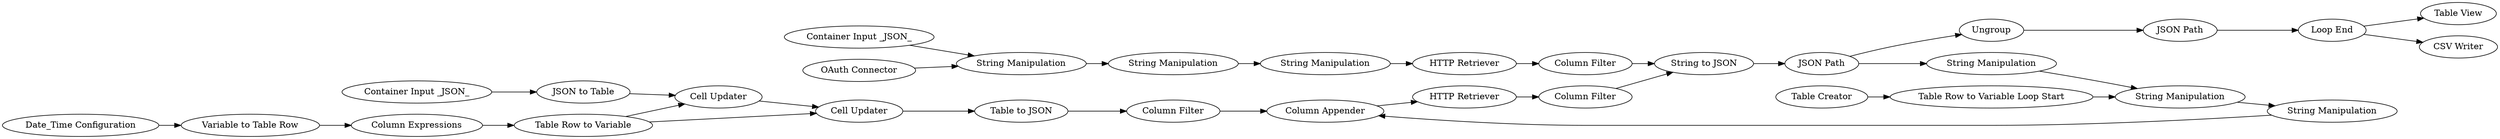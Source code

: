 digraph {
	56 -> 58
	12 -> 38
	23 -> 24
	20 -> 9
	54 -> 57
	57 -> 58
	38 -> 29
	52 -> 54
	30 -> 9
	22 -> 23
	18 -> 19
	38 -> 62
	10 -> 22
	17 -> 18
	58 -> 59
	11 -> 12
	61 -> 25
	27 -> 30
	10 -> 11
	59 -> 61
	56 -> 57
	15 -> 16
	50 -> 56
	35 -> 16
	43 -> 49
	24 -> 25
	36 -> 37
	49 -> 50
	19 -> 20
	25 -> 27
	9 -> 10
	37 -> 23
	16 -> 17
	27 [label="HTTP Retriever"]
	57 [label="Cell Updater"]
	9 [label="String to JSON"]
	18 [label="String Manipulation"]
	58 [label="Cell Updater"]
	17 [label="String Manipulation"]
	19 [label="HTTP Retriever"]
	24 [label="String Manipulation"]
	49 [label="Variable to Table Row"]
	56 [label="Table Row to Variable"]
	15 [label="Container Input _JSON_"]
	25 [label="Column Appender"]
	54 [label="JSON to Table"]
	10 [label="JSON Path"]
	12 [label="JSON Path"]
	59 [label="Table to JSON"]
	16 [label="String Manipulation"]
	50 [label="Column Expressions"]
	22 [label="String Manipulation"]
	11 [label=Ungroup]
	23 [label="String Manipulation"]
	61 [label="Column Filter"]
	38 [label="Loop End"]
	20 [label="Column Filter"]
	35 [label="OAuth Connector"]
	43 [label="Date_Time Configuration"]
	62 [label="CSV Writer"]
	29 [label="Table View"]
	36 [label="Table Creator"]
	52 [label="Container Input _JSON_"]
	30 [label="Column Filter"]
	37 [label="Table Row to Variable Loop Start"]
	rankdir=LR
}
